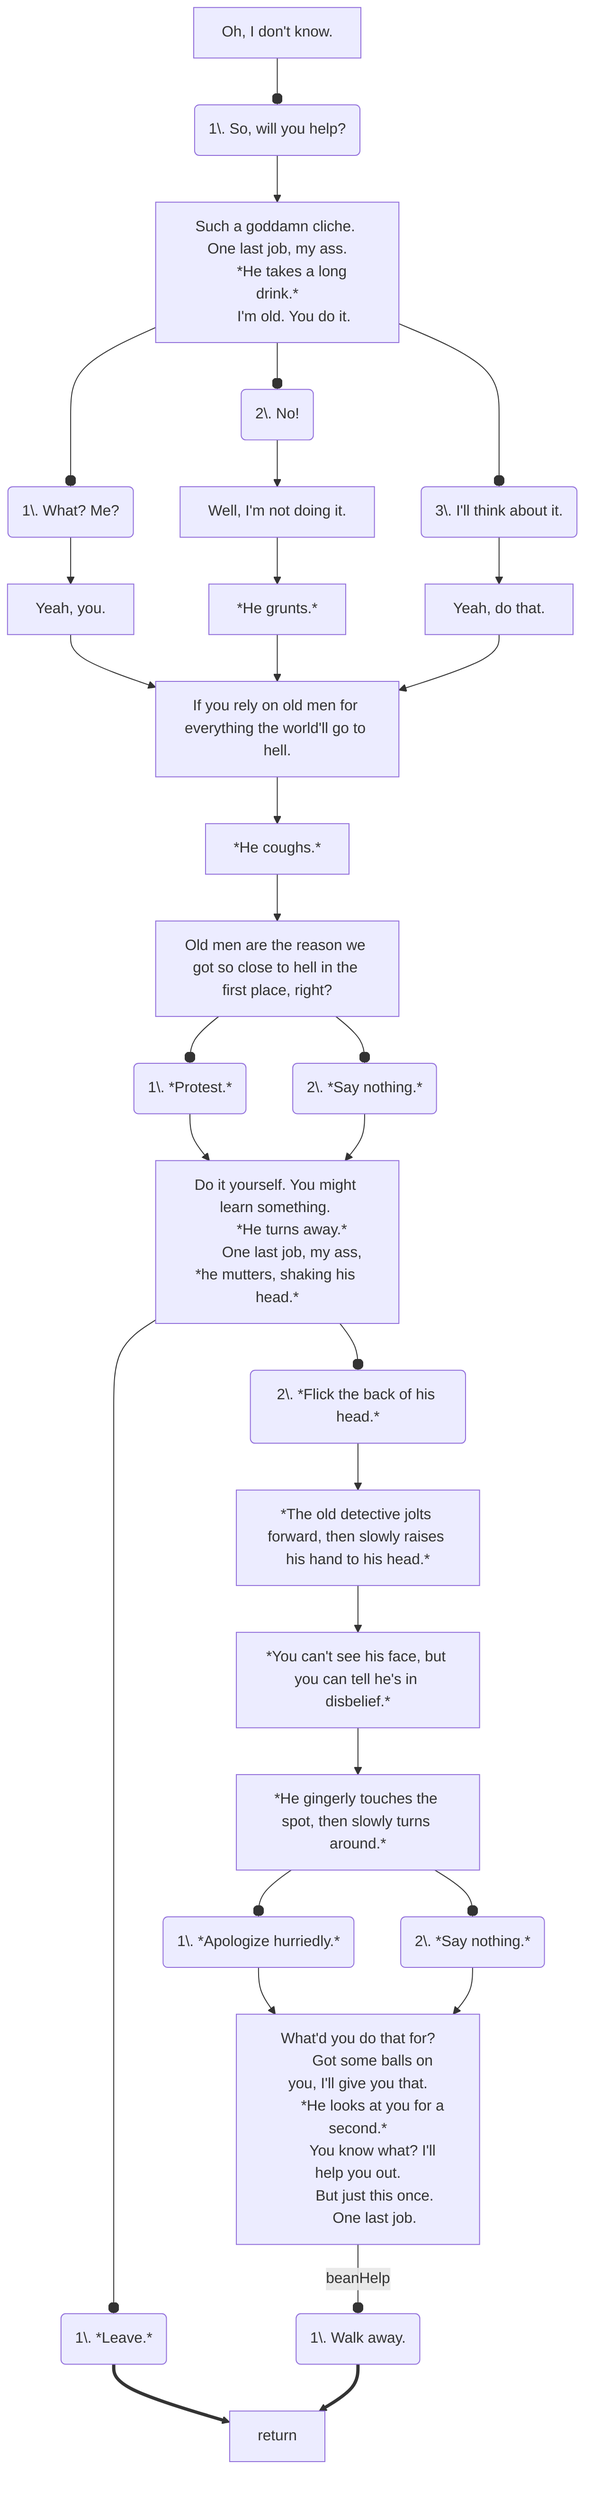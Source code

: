 flowchart TD
    start[Oh, I don't know.] --o ia(1\. So, will you help?) --> ii[
        Such a goddamn cliche. One last job, my ass.
        *He takes a long drink.*
        I'm old. You do it.
    ]

    ii --o ii-i(1\. What? Me?) 
    --> ii-i-i[Yeah, you.] --> iii
    
    ii --o ii-ii(2\. No!)
    --> ii-ii-i[Well, I'm not doing it.]
    --> ii-ii-ii[*He grunts.*] --> iii
    
    ii --o ii-iii(3\. I'll think about it.)
    --> ii-iii-i[Yeah, do that.] --> iii

    iii[If you rely on old men for everything the world'll go to hell.] --> iiib[*He coughs.*] --> iiic[Old men are the reason we got so close to hell in the first place, right?]

    iiic --o iii-i(1\. *Protest.*) --> iv
    iiic --o iii-ii(2\. *Say nothing.*) --> iv

    iv[
        Do it yourself. You might learn something. 
        *He turns away.* 
        One last job, my ass, *he mutters, shaking his head.*
    ]

    iv --o iv-i(1\. *Leave.*) ==> return

    iv --o iv-ii(2\. *Flick the back of his head.*) 
    --> iv-ii-i[*The old detective jolts forward, then slowly raises his hand to his head.*] 
    --> iv-ii-ii[*You can't see his face, but you can tell he's in disbelief.*] 
    --> iv-ii-iii[*He gingerly touches the spot, then slowly turns around.*]

    iv-ii-iii --o iv-ii-iii-i(1\. *Apologize hurriedly.*) --> iv-ii-iv
    iv-ii-iii --o iv-ii-iii-ii(2\. *Say nothing.*) --> iv-ii-iv

    iv-ii-iv[
        What'd you do that for?
        Got some balls on you, I'll give you that.
        *He looks at you for a second.*
        You know what? I'll help you out.
        But just this once.
        One last job.
    ]
    -- beanHelp --o iv-ii-v(1\. Walk away.) ==> return